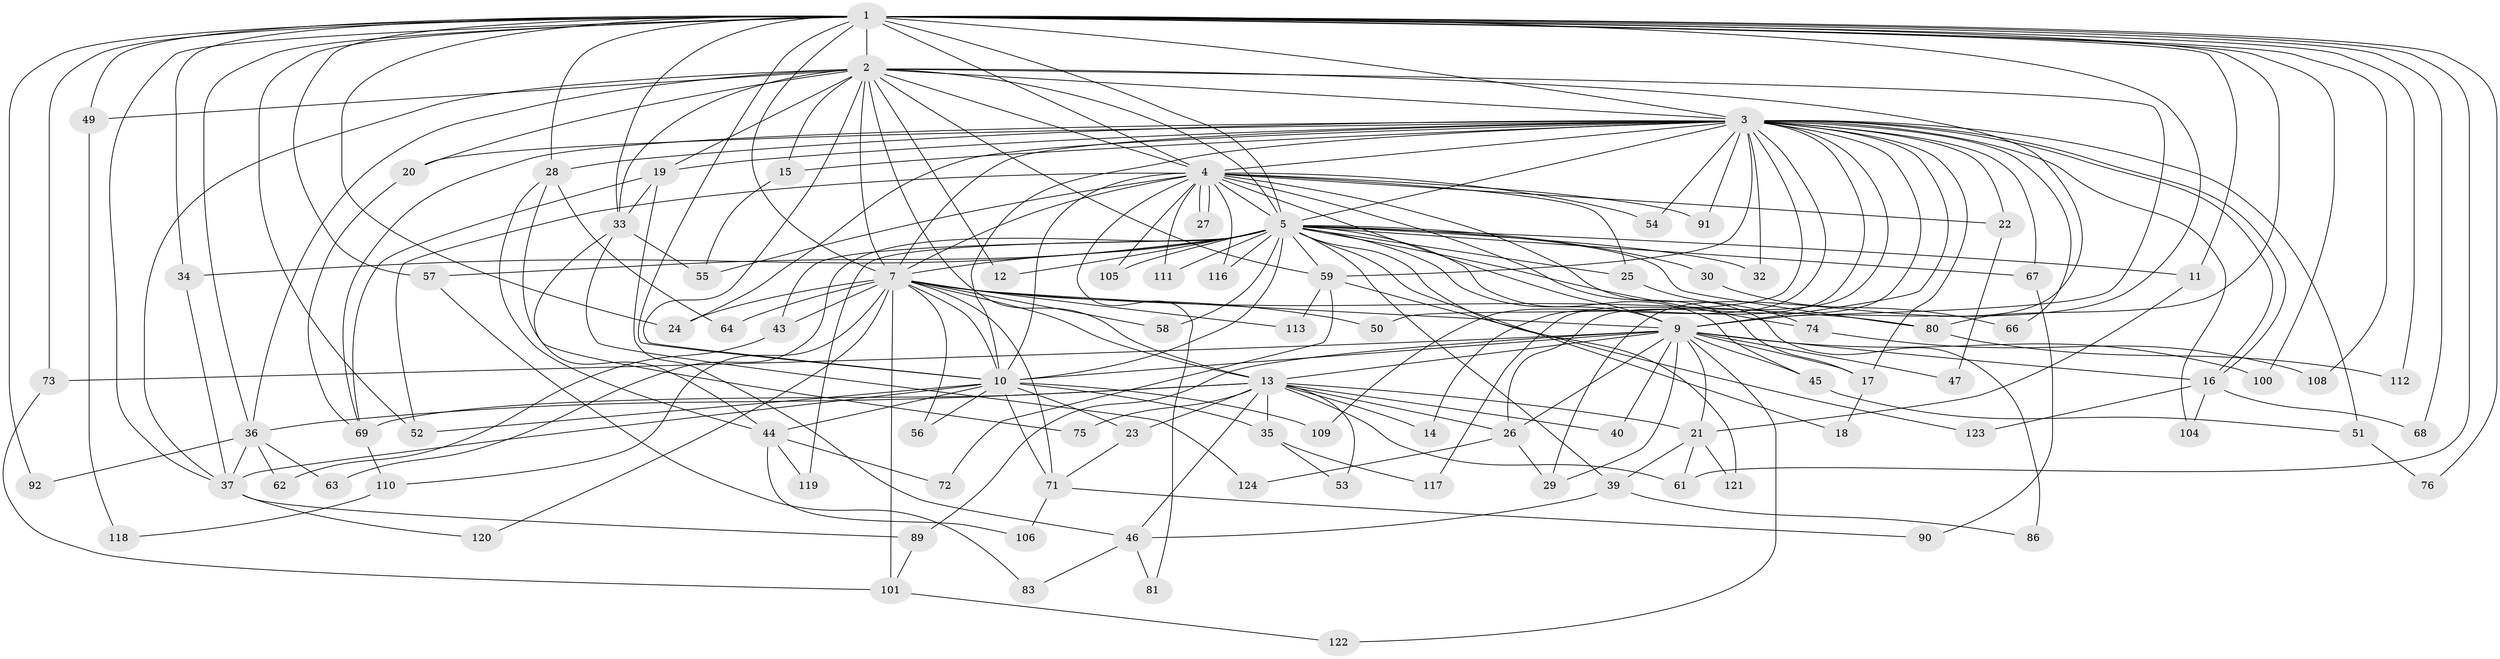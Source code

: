 // original degree distribution, {31: 0.008064516129032258, 21: 0.016129032258064516, 32: 0.008064516129032258, 18: 0.008064516129032258, 20: 0.008064516129032258, 22: 0.016129032258064516, 14: 0.008064516129032258, 17: 0.008064516129032258, 3: 0.24193548387096775, 2: 0.5080645161290323, 15: 0.008064516129032258, 5: 0.06451612903225806, 4: 0.06451612903225806, 6: 0.024193548387096774, 7: 0.008064516129032258}
// Generated by graph-tools (version 1.1) at 2025/41/03/06/25 10:41:41]
// undirected, 94 vertices, 222 edges
graph export_dot {
graph [start="1"]
  node [color=gray90,style=filled];
  1 [super="+114"];
  2 [super="+41"];
  3 [super="+97"];
  4 [super="+8"];
  5 [super="+6"];
  7 [super="+115"];
  9 [super="+99"];
  10 [super="+82"];
  11;
  12;
  13 [super="+93"];
  14;
  15;
  16 [super="+70"];
  17 [super="+42"];
  18;
  19 [super="+107"];
  20;
  21 [super="+31"];
  22;
  23;
  24 [super="+85"];
  25;
  26 [super="+65"];
  27;
  28 [super="+84"];
  29 [super="+48"];
  30;
  32;
  33 [super="+77"];
  34 [super="+94"];
  35;
  36 [super="+60"];
  37 [super="+38"];
  39;
  40;
  43;
  44 [super="+88"];
  45;
  46 [super="+78"];
  47;
  49;
  50;
  51;
  52 [super="+95"];
  53;
  54;
  55 [super="+96"];
  56;
  57;
  58;
  59 [super="+79"];
  61 [super="+102"];
  62;
  63;
  64;
  66;
  67;
  68;
  69 [super="+87"];
  71;
  72;
  73;
  74;
  75;
  76;
  80 [super="+98"];
  81;
  83;
  86;
  89;
  90;
  91;
  92;
  100;
  101 [super="+103"];
  104;
  105;
  106;
  108;
  109;
  110;
  111;
  112;
  113;
  116;
  117;
  118;
  119;
  120;
  121;
  122;
  123;
  124;
  1 -- 2 [weight=2];
  1 -- 3;
  1 -- 4 [weight=2];
  1 -- 5 [weight=2];
  1 -- 7;
  1 -- 9;
  1 -- 10;
  1 -- 11;
  1 -- 24;
  1 -- 28 [weight=2];
  1 -- 33 [weight=2];
  1 -- 34;
  1 -- 37;
  1 -- 49;
  1 -- 52;
  1 -- 57;
  1 -- 61;
  1 -- 68;
  1 -- 73;
  1 -- 76;
  1 -- 80;
  1 -- 92;
  1 -- 100;
  1 -- 108;
  1 -- 112;
  1 -- 36;
  2 -- 3;
  2 -- 4 [weight=2];
  2 -- 5 [weight=2];
  2 -- 7;
  2 -- 9;
  2 -- 10;
  2 -- 12;
  2 -- 13;
  2 -- 15;
  2 -- 19;
  2 -- 20;
  2 -- 29;
  2 -- 33;
  2 -- 36;
  2 -- 37;
  2 -- 49;
  2 -- 59;
  3 -- 4 [weight=2];
  3 -- 5 [weight=2];
  3 -- 7;
  3 -- 9;
  3 -- 10;
  3 -- 14;
  3 -- 15;
  3 -- 16;
  3 -- 16;
  3 -- 17;
  3 -- 19;
  3 -- 20;
  3 -- 22;
  3 -- 24;
  3 -- 26;
  3 -- 28;
  3 -- 32;
  3 -- 50;
  3 -- 51;
  3 -- 54;
  3 -- 59;
  3 -- 66 [weight=2];
  3 -- 67;
  3 -- 91;
  3 -- 109;
  3 -- 117;
  3 -- 104;
  3 -- 69;
  4 -- 5 [weight=4];
  4 -- 7 [weight=2];
  4 -- 9 [weight=2];
  4 -- 10 [weight=2];
  4 -- 25;
  4 -- 27;
  4 -- 27;
  4 -- 54;
  4 -- 55;
  4 -- 86;
  4 -- 91;
  4 -- 105;
  4 -- 111;
  4 -- 81;
  4 -- 116;
  4 -- 52;
  4 -- 22;
  4 -- 17;
  5 -- 7 [weight=2];
  5 -- 9 [weight=2];
  5 -- 10 [weight=2];
  5 -- 12;
  5 -- 30 [weight=2];
  5 -- 32;
  5 -- 34;
  5 -- 43;
  5 -- 57;
  5 -- 58;
  5 -- 63;
  5 -- 116;
  5 -- 119;
  5 -- 121;
  5 -- 67;
  5 -- 11;
  5 -- 74;
  5 -- 80;
  5 -- 18;
  5 -- 25;
  5 -- 39;
  5 -- 105;
  5 -- 45;
  5 -- 111;
  5 -- 59;
  7 -- 9;
  7 -- 10;
  7 -- 13;
  7 -- 43;
  7 -- 50;
  7 -- 56;
  7 -- 58;
  7 -- 64;
  7 -- 101;
  7 -- 110;
  7 -- 113;
  7 -- 120;
  7 -- 71;
  7 -- 80;
  7 -- 24;
  9 -- 10;
  9 -- 17;
  9 -- 21;
  9 -- 29;
  9 -- 40;
  9 -- 45;
  9 -- 47;
  9 -- 73;
  9 -- 89;
  9 -- 122;
  9 -- 26;
  9 -- 13;
  9 -- 16 [weight=2];
  9 -- 100;
  10 -- 23;
  10 -- 35;
  10 -- 44;
  10 -- 52;
  10 -- 56;
  10 -- 71;
  10 -- 109;
  10 -- 37;
  11 -- 21;
  13 -- 14;
  13 -- 23;
  13 -- 26;
  13 -- 35;
  13 -- 36;
  13 -- 40;
  13 -- 46;
  13 -- 53;
  13 -- 69;
  13 -- 75;
  13 -- 61;
  13 -- 21;
  15 -- 55;
  16 -- 68;
  16 -- 123;
  16 -- 104;
  17 -- 18;
  19 -- 46;
  19 -- 69;
  19 -- 33;
  20 -- 69;
  21 -- 39;
  21 -- 61;
  21 -- 121;
  22 -- 47;
  23 -- 71;
  25 -- 74;
  26 -- 124;
  26 -- 29;
  28 -- 44;
  28 -- 64;
  28 -- 75;
  30 -- 66;
  33 -- 55;
  33 -- 124;
  33 -- 44;
  34 -- 37;
  35 -- 53;
  35 -- 117;
  36 -- 62;
  36 -- 92;
  36 -- 37;
  36 -- 63;
  37 -- 89;
  37 -- 120;
  39 -- 86;
  39 -- 46;
  43 -- 62;
  44 -- 72;
  44 -- 119;
  44 -- 106;
  45 -- 51;
  46 -- 83;
  46 -- 81;
  49 -- 118;
  51 -- 76;
  57 -- 83;
  59 -- 72;
  59 -- 113;
  59 -- 123;
  67 -- 90;
  69 -- 110;
  71 -- 90;
  71 -- 106;
  73 -- 101;
  74 -- 108;
  80 -- 112;
  89 -- 101;
  101 -- 122;
  110 -- 118;
}
